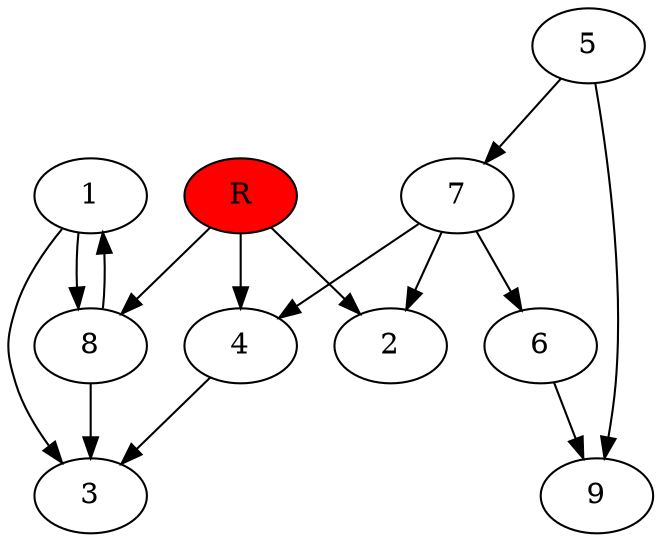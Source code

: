 digraph prb4055 {
	1
	2
	3
	4
	5
	6
	7
	8
	R [fillcolor="#ff0000" style=filled]
	1 -> 3
	1 -> 8
	4 -> 3
	5 -> 7
	5 -> 9
	6 -> 9
	7 -> 2
	7 -> 4
	7 -> 6
	8 -> 1
	8 -> 3
	R -> 2
	R -> 4
	R -> 8
}
